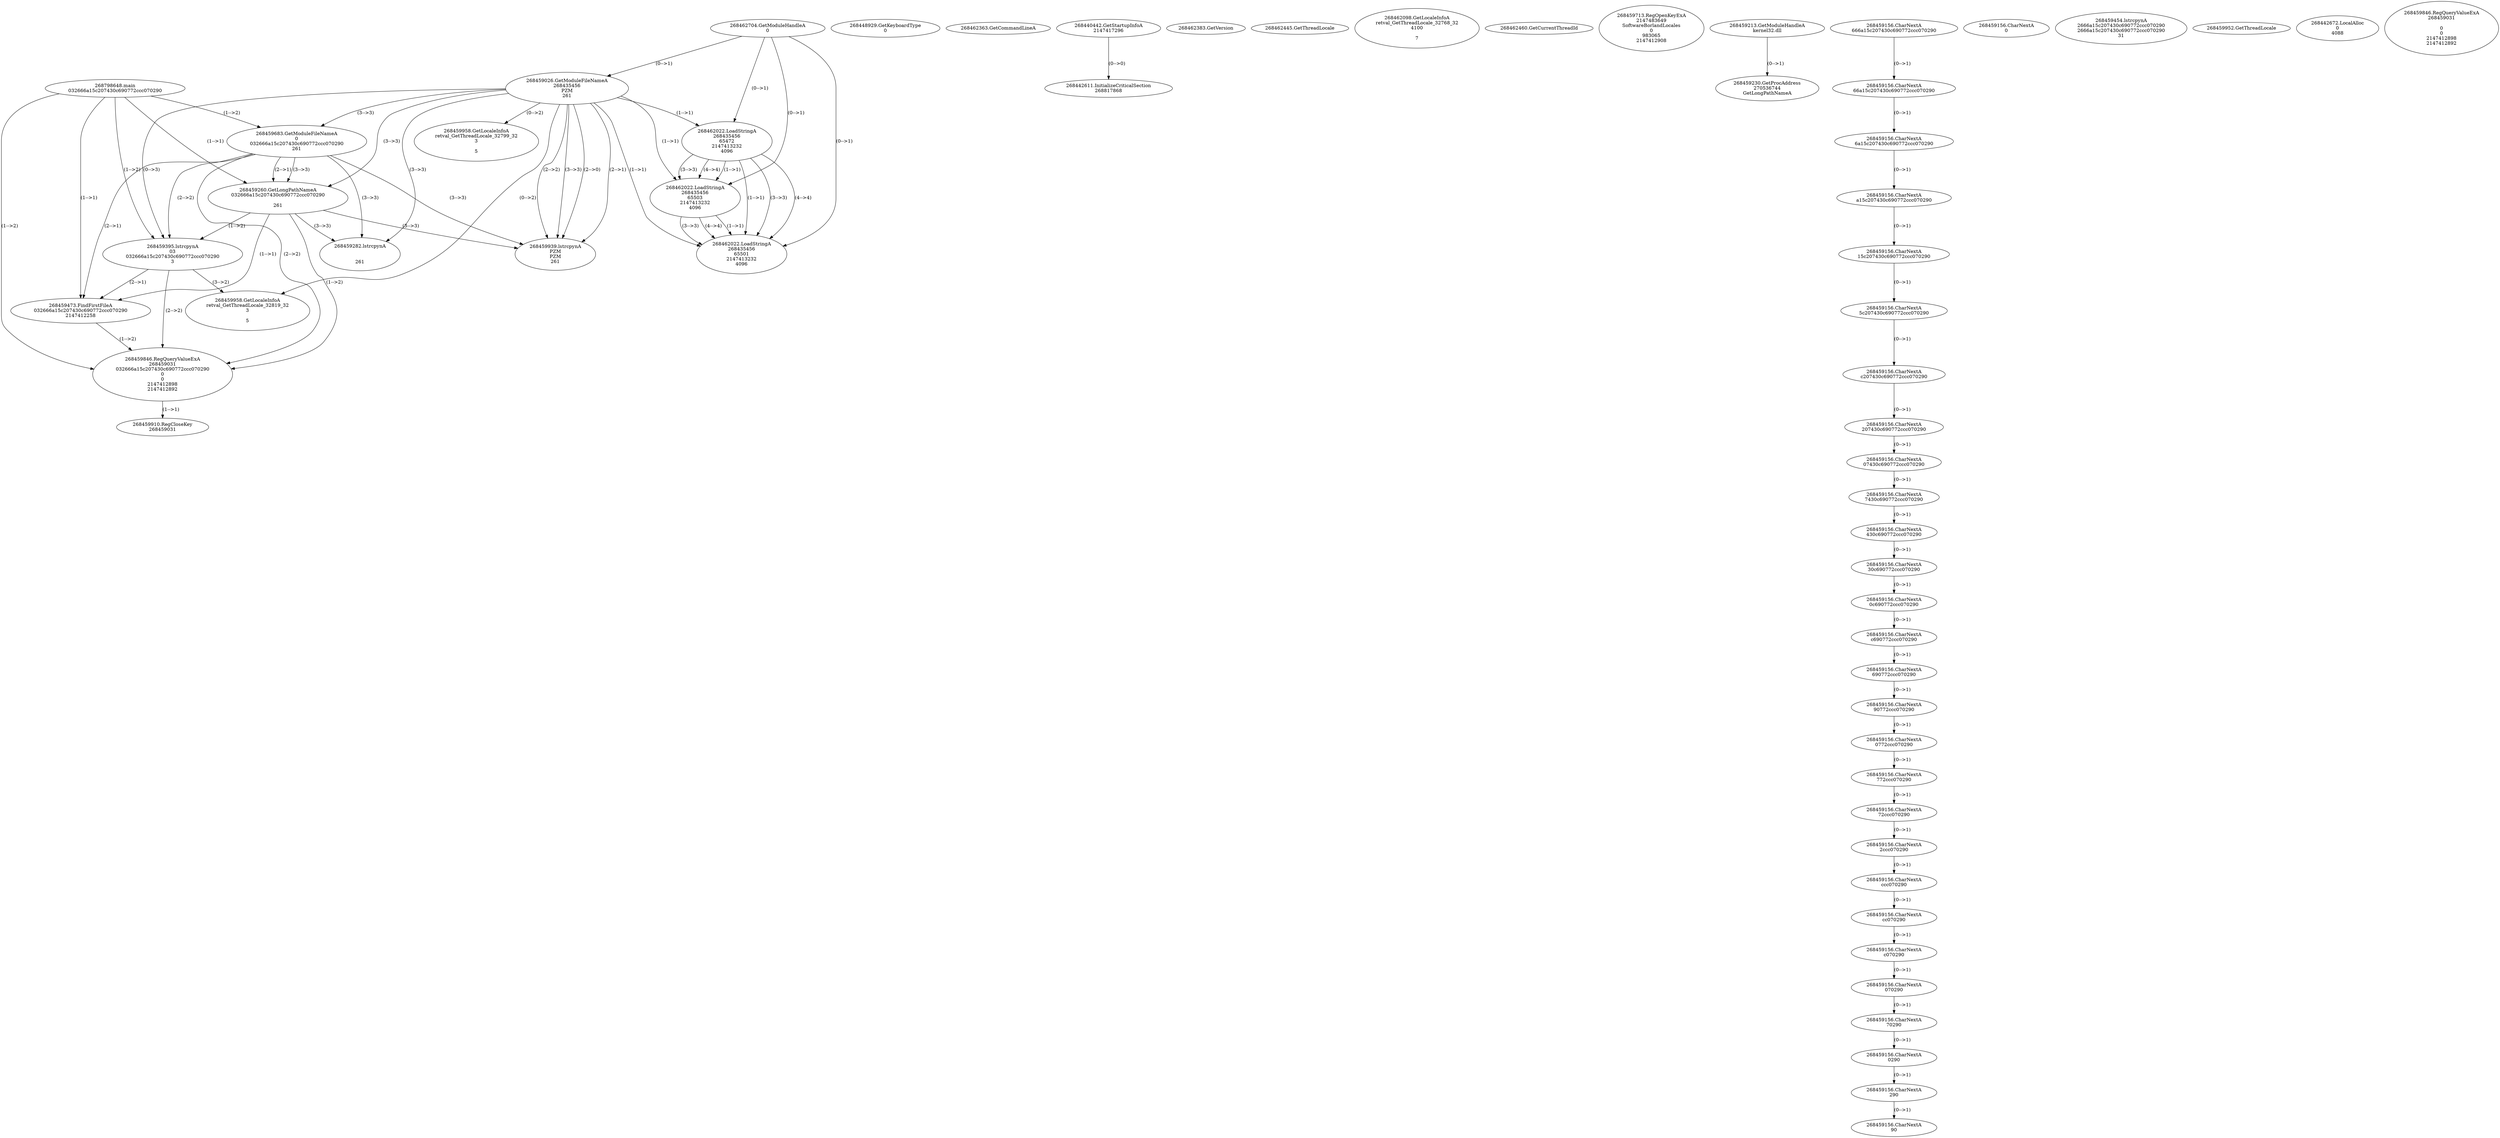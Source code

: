 // Global SCDG with merge call
digraph {
	0 [label="268798648.main
032666a15c207430c690772ccc070290"]
	1 [label="268462704.GetModuleHandleA
0"]
	2 [label="268448929.GetKeyboardType
0"]
	3 [label="268462363.GetCommandLineA
"]
	4 [label="268440442.GetStartupInfoA
2147417296"]
	5 [label="268462383.GetVersion
"]
	6 [label="268462445.GetThreadLocale
"]
	7 [label="268462098.GetLocaleInfoA
retval_GetThreadLocale_32768_32
4100

7"]
	8 [label="268462460.GetCurrentThreadId
"]
	9 [label="268459026.GetModuleFileNameA
268435456
PZM
261"]
	1 -> 9 [label="(0-->1)"]
	10 [label="268459683.GetModuleFileNameA
0
032666a15c207430c690772ccc070290
261"]
	0 -> 10 [label="(1-->2)"]
	9 -> 10 [label="(3-->3)"]
	11 [label="268459713.RegOpenKeyExA
2147483649
Software\Borland\Locales
0
983065
2147412908"]
	12 [label="268459213.GetModuleHandleA
kernel32.dll"]
	13 [label="268459230.GetProcAddress
270536744
GetLongPathNameA"]
	12 -> 13 [label="(0-->1)"]
	14 [label="268459260.GetLongPathNameA
032666a15c207430c690772ccc070290

261"]
	0 -> 14 [label="(1-->1)"]
	10 -> 14 [label="(2-->1)"]
	9 -> 14 [label="(3-->3)"]
	10 -> 14 [label="(3-->3)"]
	15 [label="268459395.lstrcpynA
03
032666a15c207430c690772ccc070290
3"]
	0 -> 15 [label="(1-->2)"]
	10 -> 15 [label="(2-->2)"]
	14 -> 15 [label="(1-->2)"]
	9 -> 15 [label="(0-->3)"]
	16 [label="268459156.CharNextA
666a15c207430c690772ccc070290"]
	17 [label="268459156.CharNextA
66a15c207430c690772ccc070290"]
	16 -> 17 [label="(0-->1)"]
	18 [label="268459156.CharNextA
6a15c207430c690772ccc070290"]
	17 -> 18 [label="(0-->1)"]
	19 [label="268459156.CharNextA
a15c207430c690772ccc070290"]
	18 -> 19 [label="(0-->1)"]
	20 [label="268459156.CharNextA
15c207430c690772ccc070290"]
	19 -> 20 [label="(0-->1)"]
	21 [label="268459156.CharNextA
5c207430c690772ccc070290"]
	20 -> 21 [label="(0-->1)"]
	22 [label="268459156.CharNextA
c207430c690772ccc070290"]
	21 -> 22 [label="(0-->1)"]
	23 [label="268459156.CharNextA
207430c690772ccc070290"]
	22 -> 23 [label="(0-->1)"]
	24 [label="268459156.CharNextA
07430c690772ccc070290"]
	23 -> 24 [label="(0-->1)"]
	25 [label="268459156.CharNextA
7430c690772ccc070290"]
	24 -> 25 [label="(0-->1)"]
	26 [label="268459156.CharNextA
430c690772ccc070290"]
	25 -> 26 [label="(0-->1)"]
	27 [label="268459156.CharNextA
30c690772ccc070290"]
	26 -> 27 [label="(0-->1)"]
	28 [label="268459156.CharNextA
0c690772ccc070290"]
	27 -> 28 [label="(0-->1)"]
	29 [label="268459156.CharNextA
c690772ccc070290"]
	28 -> 29 [label="(0-->1)"]
	30 [label="268459156.CharNextA
690772ccc070290"]
	29 -> 30 [label="(0-->1)"]
	31 [label="268459156.CharNextA
90772ccc070290"]
	30 -> 31 [label="(0-->1)"]
	32 [label="268459156.CharNextA
0772ccc070290"]
	31 -> 32 [label="(0-->1)"]
	33 [label="268459156.CharNextA
772ccc070290"]
	32 -> 33 [label="(0-->1)"]
	34 [label="268459156.CharNextA
72ccc070290"]
	33 -> 34 [label="(0-->1)"]
	35 [label="268459156.CharNextA
2ccc070290"]
	34 -> 35 [label="(0-->1)"]
	36 [label="268459156.CharNextA
ccc070290"]
	35 -> 36 [label="(0-->1)"]
	37 [label="268459156.CharNextA
cc070290"]
	36 -> 37 [label="(0-->1)"]
	38 [label="268459156.CharNextA
c070290"]
	37 -> 38 [label="(0-->1)"]
	39 [label="268459156.CharNextA
070290"]
	38 -> 39 [label="(0-->1)"]
	40 [label="268459156.CharNextA
70290"]
	39 -> 40 [label="(0-->1)"]
	41 [label="268459156.CharNextA
0290"]
	40 -> 41 [label="(0-->1)"]
	42 [label="268459156.CharNextA
290"]
	41 -> 42 [label="(0-->1)"]
	43 [label="268459156.CharNextA
90"]
	42 -> 43 [label="(0-->1)"]
	44 [label="268459156.CharNextA
0"]
	45 [label="268459454.lstrcpynA
2666a15c207430c690772ccc070290
2666a15c207430c690772ccc070290
31"]
	46 [label="268459473.FindFirstFileA
032666a15c207430c690772ccc070290
2147412258"]
	0 -> 46 [label="(1-->1)"]
	10 -> 46 [label="(2-->1)"]
	14 -> 46 [label="(1-->1)"]
	15 -> 46 [label="(2-->1)"]
	47 [label="268459846.RegQueryValueExA
268459031
032666a15c207430c690772ccc070290
0
0
2147412898
2147412892"]
	0 -> 47 [label="(1-->2)"]
	10 -> 47 [label="(2-->2)"]
	14 -> 47 [label="(1-->2)"]
	15 -> 47 [label="(2-->2)"]
	46 -> 47 [label="(1-->2)"]
	48 [label="268459910.RegCloseKey
268459031"]
	47 -> 48 [label="(1-->1)"]
	49 [label="268459939.lstrcpynA
PZM
PZM
261"]
	9 -> 49 [label="(2-->1)"]
	9 -> 49 [label="(2-->2)"]
	9 -> 49 [label="(3-->3)"]
	10 -> 49 [label="(3-->3)"]
	14 -> 49 [label="(3-->3)"]
	9 -> 49 [label="(2-->0)"]
	50 [label="268459952.GetThreadLocale
"]
	51 [label="268459958.GetLocaleInfoA
retval_GetThreadLocale_32819_32
3

5"]
	9 -> 51 [label="(0-->2)"]
	15 -> 51 [label="(3-->2)"]
	52 [label="268462022.LoadStringA
268435456
65472
2147413232
4096"]
	1 -> 52 [label="(0-->1)"]
	9 -> 52 [label="(1-->1)"]
	53 [label="268462022.LoadStringA
268435456
65503
2147413232
4096"]
	1 -> 53 [label="(0-->1)"]
	9 -> 53 [label="(1-->1)"]
	52 -> 53 [label="(1-->1)"]
	52 -> 53 [label="(3-->3)"]
	52 -> 53 [label="(4-->4)"]
	54 [label="268462022.LoadStringA
268435456
65501
2147413232
4096"]
	1 -> 54 [label="(0-->1)"]
	9 -> 54 [label="(1-->1)"]
	52 -> 54 [label="(1-->1)"]
	53 -> 54 [label="(1-->1)"]
	52 -> 54 [label="(3-->3)"]
	53 -> 54 [label="(3-->3)"]
	52 -> 54 [label="(4-->4)"]
	53 -> 54 [label="(4-->4)"]
	55 [label="268442611.InitializeCriticalSection
268817868"]
	4 -> 55 [label="(0-->0)"]
	56 [label="268442672.LocalAlloc
0
4088"]
	57 [label="268459282.lstrcpynA


261"]
	9 -> 57 [label="(3-->3)"]
	10 -> 57 [label="(3-->3)"]
	14 -> 57 [label="(3-->3)"]
	58 [label="268459846.RegQueryValueExA
268459031

0
0
2147412898
2147412892"]
	59 [label="268459958.GetLocaleInfoA
retval_GetThreadLocale_32799_32
3

5"]
	9 -> 59 [label="(0-->2)"]
}

